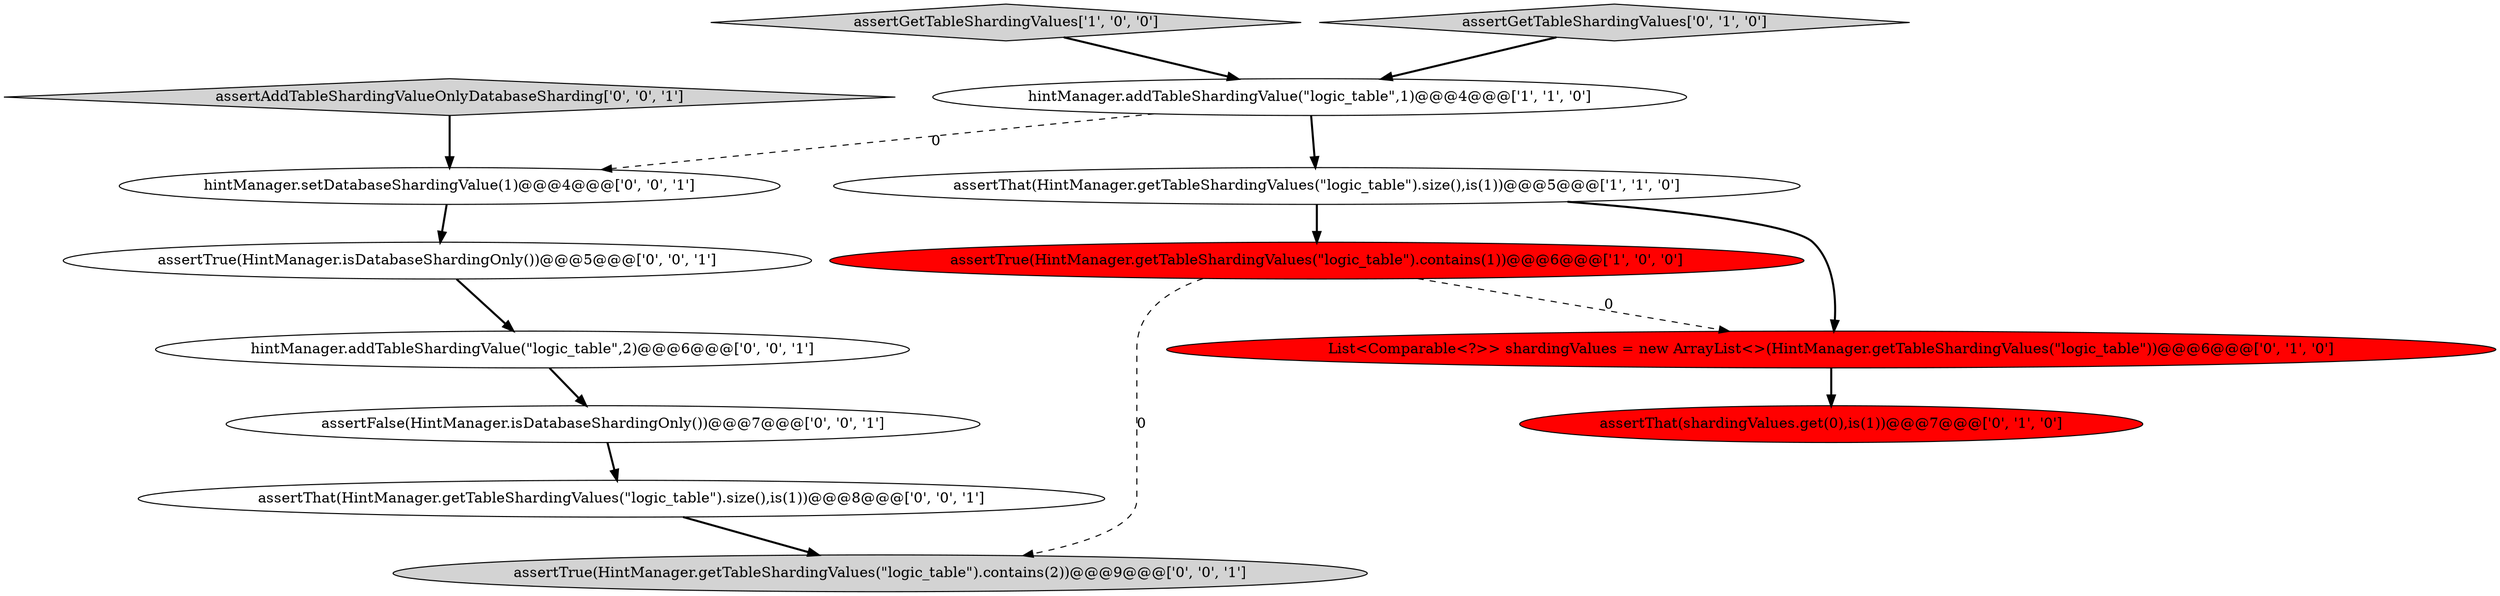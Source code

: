 digraph {
12 [style = filled, label = "assertTrue(HintManager.isDatabaseShardingOnly())@@@5@@@['0', '0', '1']", fillcolor = white, shape = ellipse image = "AAA0AAABBB3BBB"];
2 [style = filled, label = "assertGetTableShardingValues['1', '0', '0']", fillcolor = lightgray, shape = diamond image = "AAA0AAABBB1BBB"];
7 [style = filled, label = "assertFalse(HintManager.isDatabaseShardingOnly())@@@7@@@['0', '0', '1']", fillcolor = white, shape = ellipse image = "AAA0AAABBB3BBB"];
11 [style = filled, label = "assertAddTableShardingValueOnlyDatabaseSharding['0', '0', '1']", fillcolor = lightgray, shape = diamond image = "AAA0AAABBB3BBB"];
13 [style = filled, label = "hintManager.addTableShardingValue(\"logic_table\",2)@@@6@@@['0', '0', '1']", fillcolor = white, shape = ellipse image = "AAA0AAABBB3BBB"];
0 [style = filled, label = "assertTrue(HintManager.getTableShardingValues(\"logic_table\").contains(1))@@@6@@@['1', '0', '0']", fillcolor = red, shape = ellipse image = "AAA1AAABBB1BBB"];
9 [style = filled, label = "hintManager.setDatabaseShardingValue(1)@@@4@@@['0', '0', '1']", fillcolor = white, shape = ellipse image = "AAA0AAABBB3BBB"];
10 [style = filled, label = "assertTrue(HintManager.getTableShardingValues(\"logic_table\").contains(2))@@@9@@@['0', '0', '1']", fillcolor = lightgray, shape = ellipse image = "AAA0AAABBB3BBB"];
5 [style = filled, label = "assertGetTableShardingValues['0', '1', '0']", fillcolor = lightgray, shape = diamond image = "AAA0AAABBB2BBB"];
6 [style = filled, label = "List<Comparable<?>> shardingValues = new ArrayList<>(HintManager.getTableShardingValues(\"logic_table\"))@@@6@@@['0', '1', '0']", fillcolor = red, shape = ellipse image = "AAA1AAABBB2BBB"];
4 [style = filled, label = "assertThat(shardingValues.get(0),is(1))@@@7@@@['0', '1', '0']", fillcolor = red, shape = ellipse image = "AAA1AAABBB2BBB"];
8 [style = filled, label = "assertThat(HintManager.getTableShardingValues(\"logic_table\").size(),is(1))@@@8@@@['0', '0', '1']", fillcolor = white, shape = ellipse image = "AAA0AAABBB3BBB"];
3 [style = filled, label = "hintManager.addTableShardingValue(\"logic_table\",1)@@@4@@@['1', '1', '0']", fillcolor = white, shape = ellipse image = "AAA0AAABBB1BBB"];
1 [style = filled, label = "assertThat(HintManager.getTableShardingValues(\"logic_table\").size(),is(1))@@@5@@@['1', '1', '0']", fillcolor = white, shape = ellipse image = "AAA0AAABBB1BBB"];
5->3 [style = bold, label=""];
12->13 [style = bold, label=""];
6->4 [style = bold, label=""];
8->10 [style = bold, label=""];
1->6 [style = bold, label=""];
9->12 [style = bold, label=""];
1->0 [style = bold, label=""];
3->1 [style = bold, label=""];
3->9 [style = dashed, label="0"];
7->8 [style = bold, label=""];
11->9 [style = bold, label=""];
13->7 [style = bold, label=""];
0->10 [style = dashed, label="0"];
2->3 [style = bold, label=""];
0->6 [style = dashed, label="0"];
}
